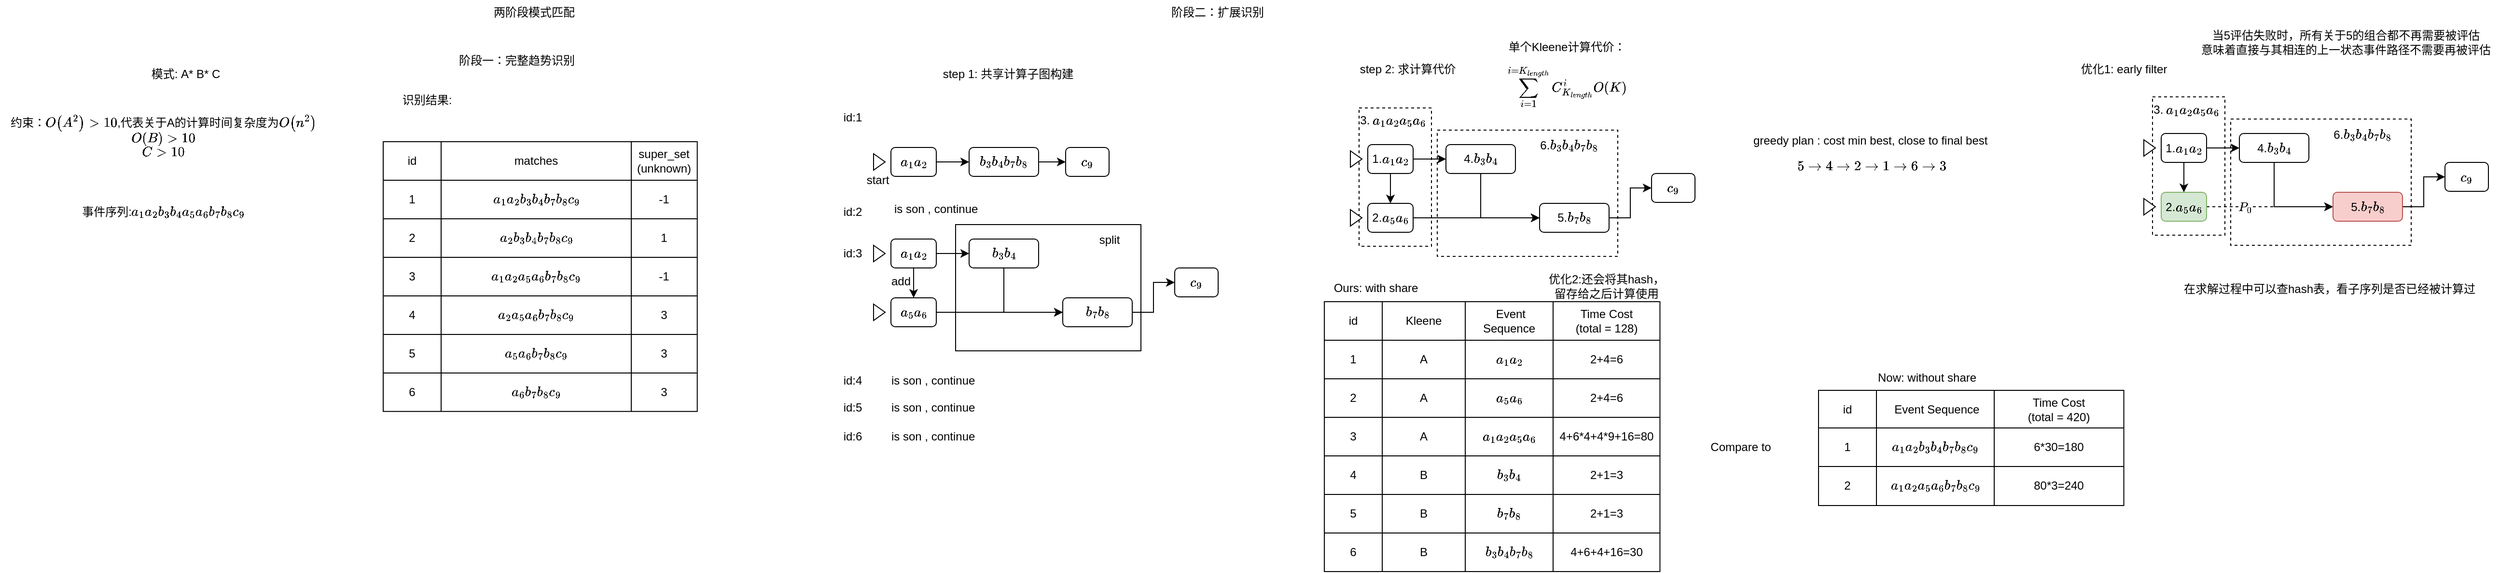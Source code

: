 <mxfile version="24.9.1">
  <diagram name="第 1 页" id="leZeg3MAa5XpbNi-wINt">
    <mxGraphModel dx="2138" dy="739" grid="0" gridSize="10" guides="1" tooltips="1" connect="1" arrows="1" fold="1" page="0" pageScale="1" pageWidth="1200" pageHeight="1920" math="1" shadow="0">
      <root>
        <mxCell id="0" />
        <mxCell id="1" parent="0" />
        <mxCell id="aG_MxBD_VVNhu0HVh_8Q-171" value="" style="rounded=0;whiteSpace=wrap;html=1;fillColor=none;dashed=1;" vertex="1" parent="1">
          <mxGeometry x="923" y="272" width="75" height="143.5" as="geometry" />
        </mxCell>
        <mxCell id="aG_MxBD_VVNhu0HVh_8Q-140" value="" style="rounded=0;whiteSpace=wrap;html=1;fillColor=none;" vertex="1" parent="1">
          <mxGeometry x="505" y="393" width="192" height="131" as="geometry" />
        </mxCell>
        <mxCell id="aG_MxBD_VVNhu0HVh_8Q-357" value="" style="rounded=0;whiteSpace=wrap;html=1;fillColor=none;dashed=1;" vertex="1" parent="1">
          <mxGeometry x="1745" y="260.5" width="75" height="143.5" as="geometry" />
        </mxCell>
        <mxCell id="aG_MxBD_VVNhu0HVh_8Q-165" value="" style="rounded=0;whiteSpace=wrap;html=1;fillColor=none;dashed=1;" vertex="1" parent="1">
          <mxGeometry x="1004" y="295" width="187" height="131" as="geometry" />
        </mxCell>
        <mxCell id="aG_MxBD_VVNhu0HVh_8Q-1" value="模式: A* B* C" style="text;html=1;align=center;verticalAlign=middle;resizable=0;points=[];autosize=1;strokeColor=none;fillColor=none;" vertex="1" parent="1">
          <mxGeometry x="-338" y="224" width="89" height="26" as="geometry" />
        </mxCell>
        <mxCell id="aG_MxBD_VVNhu0HVh_8Q-2" value="约束：`O(A^2) &amp;gt; 10`,代表关于A的计算时间复杂度为`O(n^2)`&lt;svg style=&quot;vertical-align: 0px;&quot; xmlns:xlink=&quot;http://www.w3.org/1999/xlink&quot; viewBox=&quot;0 0 12 12&quot; role=&quot;img&quot; height=&quot;0.027ex&quot; width=&quot;0.027ex&quot; xmlns=&quot;http://www.w3.org/2000/svg&quot;&gt;&lt;defs&gt;&lt;/defs&gt;&lt;g transform=&quot;scale(1,-1)&quot; stroke-width=&quot;0&quot; fill=&quot;currentColor&quot; stroke=&quot;currentColor&quot;&gt;&lt;g data-mml-node=&quot;math&quot;&gt;&lt;g data-mml-node=&quot;mstyle&quot;&gt;&lt;g data-mml-node=&quot;mo&quot;&gt;&lt;/g&gt;&lt;/g&gt;&lt;/g&gt;&lt;/g&gt;&lt;/svg&gt;&lt;div&gt;`O(B)&amp;gt;10`&lt;/div&gt;&lt;div&gt;`C&amp;gt;10`&lt;/div&gt;" style="text;html=1;align=center;verticalAlign=middle;resizable=0;points=[];autosize=1;strokeColor=none;fillColor=none;" vertex="1" parent="1">
          <mxGeometry x="-485" y="274" width="338" height="55" as="geometry" />
        </mxCell>
        <mxCell id="aG_MxBD_VVNhu0HVh_8Q-3" value="事件序列:`a_1a_2b_3b_4a_5a_6b_7b_8c_9`" style="text;html=1;align=center;verticalAlign=middle;resizable=0;points=[];autosize=1;strokeColor=none;fillColor=none;" vertex="1" parent="1">
          <mxGeometry x="-444.5" y="367" width="257" height="26" as="geometry" />
        </mxCell>
        <mxCell id="aG_MxBD_VVNhu0HVh_8Q-4" value="两阶段模式匹配" style="text;html=1;align=center;verticalAlign=middle;resizable=0;points=[];autosize=1;strokeColor=none;fillColor=none;" vertex="1" parent="1">
          <mxGeometry x="17" y="160" width="102" height="26" as="geometry" />
        </mxCell>
        <mxCell id="aG_MxBD_VVNhu0HVh_8Q-5" value="阶段一：完整趋势识别" style="text;html=1;align=center;verticalAlign=middle;resizable=0;points=[];autosize=1;strokeColor=none;fillColor=none;" vertex="1" parent="1">
          <mxGeometry x="-19" y="210" width="138" height="26" as="geometry" />
        </mxCell>
        <mxCell id="aG_MxBD_VVNhu0HVh_8Q-6" value="识别结果:&lt;div&gt;&lt;br&gt;&lt;/div&gt;" style="text;html=1;align=center;verticalAlign=middle;resizable=0;points=[];autosize=1;strokeColor=none;fillColor=none;" vertex="1" parent="1">
          <mxGeometry x="-78" y="250" width="69" height="41" as="geometry" />
        </mxCell>
        <mxCell id="aG_MxBD_VVNhu0HVh_8Q-7" value="" style="shape=table;startSize=0;container=1;collapsible=0;childLayout=tableLayout;" vertex="1" parent="1">
          <mxGeometry x="-88" y="307" width="325.349" height="279.884" as="geometry" />
        </mxCell>
        <mxCell id="aG_MxBD_VVNhu0HVh_8Q-8" value="" style="shape=tableRow;horizontal=0;startSize=0;swimlaneHead=0;swimlaneBody=0;strokeColor=inherit;top=0;left=0;bottom=0;right=0;collapsible=0;dropTarget=0;fillColor=none;points=[[0,0.5],[1,0.5]];portConstraint=eastwest;" vertex="1" parent="aG_MxBD_VVNhu0HVh_8Q-7">
          <mxGeometry width="325.349" height="40" as="geometry" />
        </mxCell>
        <mxCell id="aG_MxBD_VVNhu0HVh_8Q-9" value="id" style="shape=partialRectangle;html=1;whiteSpace=wrap;connectable=0;strokeColor=inherit;overflow=hidden;fillColor=none;top=0;left=0;bottom=0;right=0;pointerEvents=1;" vertex="1" parent="aG_MxBD_VVNhu0HVh_8Q-8">
          <mxGeometry width="60" height="40" as="geometry">
            <mxRectangle width="60" height="40" as="alternateBounds" />
          </mxGeometry>
        </mxCell>
        <mxCell id="aG_MxBD_VVNhu0HVh_8Q-10" value="matches" style="shape=partialRectangle;html=1;whiteSpace=wrap;connectable=0;strokeColor=inherit;overflow=hidden;fillColor=none;top=0;left=0;bottom=0;right=0;pointerEvents=1;" vertex="1" parent="aG_MxBD_VVNhu0HVh_8Q-8">
          <mxGeometry x="60" width="197" height="40" as="geometry">
            <mxRectangle width="197" height="40" as="alternateBounds" />
          </mxGeometry>
        </mxCell>
        <mxCell id="aG_MxBD_VVNhu0HVh_8Q-36" value="super_set&lt;div&gt;(unknown)&lt;/div&gt;" style="shape=partialRectangle;html=1;whiteSpace=wrap;connectable=0;strokeColor=inherit;overflow=hidden;fillColor=none;top=0;left=0;bottom=0;right=0;pointerEvents=1;" vertex="1" parent="aG_MxBD_VVNhu0HVh_8Q-8">
          <mxGeometry x="257" width="68" height="40" as="geometry">
            <mxRectangle width="68" height="40" as="alternateBounds" />
          </mxGeometry>
        </mxCell>
        <mxCell id="aG_MxBD_VVNhu0HVh_8Q-13" value="" style="shape=tableRow;horizontal=0;startSize=0;swimlaneHead=0;swimlaneBody=0;strokeColor=inherit;top=0;left=0;bottom=0;right=0;collapsible=0;dropTarget=0;fillColor=none;points=[[0,0.5],[1,0.5]];portConstraint=eastwest;" vertex="1" parent="aG_MxBD_VVNhu0HVh_8Q-7">
          <mxGeometry y="40" width="325.349" height="40" as="geometry" />
        </mxCell>
        <mxCell id="aG_MxBD_VVNhu0HVh_8Q-14" value="1" style="shape=partialRectangle;html=1;whiteSpace=wrap;connectable=0;strokeColor=inherit;overflow=hidden;fillColor=none;top=0;left=0;bottom=0;right=0;pointerEvents=1;" vertex="1" parent="aG_MxBD_VVNhu0HVh_8Q-13">
          <mxGeometry width="60" height="40" as="geometry">
            <mxRectangle width="60" height="40" as="alternateBounds" />
          </mxGeometry>
        </mxCell>
        <mxCell id="aG_MxBD_VVNhu0HVh_8Q-15" value="`a_1a_2b_3b_4b_7b_8c_9`" style="shape=partialRectangle;html=1;whiteSpace=wrap;connectable=0;strokeColor=inherit;overflow=hidden;fillColor=none;top=0;left=0;bottom=0;right=0;pointerEvents=1;" vertex="1" parent="aG_MxBD_VVNhu0HVh_8Q-13">
          <mxGeometry x="60" width="197" height="40" as="geometry">
            <mxRectangle width="197" height="40" as="alternateBounds" />
          </mxGeometry>
        </mxCell>
        <mxCell id="aG_MxBD_VVNhu0HVh_8Q-37" value="-1" style="shape=partialRectangle;html=1;whiteSpace=wrap;connectable=0;strokeColor=inherit;overflow=hidden;fillColor=none;top=0;left=0;bottom=0;right=0;pointerEvents=1;" vertex="1" parent="aG_MxBD_VVNhu0HVh_8Q-13">
          <mxGeometry x="257" width="68" height="40" as="geometry">
            <mxRectangle width="68" height="40" as="alternateBounds" />
          </mxGeometry>
        </mxCell>
        <mxCell id="aG_MxBD_VVNhu0HVh_8Q-18" value="" style="shape=tableRow;horizontal=0;startSize=0;swimlaneHead=0;swimlaneBody=0;strokeColor=inherit;top=0;left=0;bottom=0;right=0;collapsible=0;dropTarget=0;fillColor=none;points=[[0,0.5],[1,0.5]];portConstraint=eastwest;" vertex="1" parent="aG_MxBD_VVNhu0HVh_8Q-7">
          <mxGeometry y="80" width="325.349" height="40" as="geometry" />
        </mxCell>
        <mxCell id="aG_MxBD_VVNhu0HVh_8Q-19" value="2" style="shape=partialRectangle;html=1;whiteSpace=wrap;connectable=0;strokeColor=inherit;overflow=hidden;fillColor=none;top=0;left=0;bottom=0;right=0;pointerEvents=1;" vertex="1" parent="aG_MxBD_VVNhu0HVh_8Q-18">
          <mxGeometry width="60" height="40" as="geometry">
            <mxRectangle width="60" height="40" as="alternateBounds" />
          </mxGeometry>
        </mxCell>
        <mxCell id="aG_MxBD_VVNhu0HVh_8Q-20" value="`a_2b_3b_4b_7b_8c_9`" style="shape=partialRectangle;html=1;whiteSpace=wrap;connectable=0;strokeColor=inherit;overflow=hidden;fillColor=none;top=0;left=0;bottom=0;right=0;pointerEvents=1;" vertex="1" parent="aG_MxBD_VVNhu0HVh_8Q-18">
          <mxGeometry x="60" width="197" height="40" as="geometry">
            <mxRectangle width="197" height="40" as="alternateBounds" />
          </mxGeometry>
        </mxCell>
        <mxCell id="aG_MxBD_VVNhu0HVh_8Q-38" value="1" style="shape=partialRectangle;html=1;whiteSpace=wrap;connectable=0;strokeColor=inherit;overflow=hidden;fillColor=none;top=0;left=0;bottom=0;right=0;pointerEvents=1;" vertex="1" parent="aG_MxBD_VVNhu0HVh_8Q-18">
          <mxGeometry x="257" width="68" height="40" as="geometry">
            <mxRectangle width="68" height="40" as="alternateBounds" />
          </mxGeometry>
        </mxCell>
        <mxCell id="aG_MxBD_VVNhu0HVh_8Q-43" style="shape=tableRow;horizontal=0;startSize=0;swimlaneHead=0;swimlaneBody=0;strokeColor=inherit;top=0;left=0;bottom=0;right=0;collapsible=0;dropTarget=0;fillColor=none;points=[[0,0.5],[1,0.5]];portConstraint=eastwest;" vertex="1" parent="aG_MxBD_VVNhu0HVh_8Q-7">
          <mxGeometry y="120" width="325.349" height="40" as="geometry" />
        </mxCell>
        <mxCell id="aG_MxBD_VVNhu0HVh_8Q-44" value="3" style="shape=partialRectangle;html=1;whiteSpace=wrap;connectable=0;strokeColor=inherit;overflow=hidden;fillColor=none;top=0;left=0;bottom=0;right=0;pointerEvents=1;" vertex="1" parent="aG_MxBD_VVNhu0HVh_8Q-43">
          <mxGeometry width="60" height="40" as="geometry">
            <mxRectangle width="60" height="40" as="alternateBounds" />
          </mxGeometry>
        </mxCell>
        <mxCell id="aG_MxBD_VVNhu0HVh_8Q-45" value="`a_1a_2a_5a_6b_7b_8c_9`" style="shape=partialRectangle;html=1;whiteSpace=wrap;connectable=0;strokeColor=inherit;overflow=hidden;fillColor=none;top=0;left=0;bottom=0;right=0;pointerEvents=1;" vertex="1" parent="aG_MxBD_VVNhu0HVh_8Q-43">
          <mxGeometry x="60" width="197" height="40" as="geometry">
            <mxRectangle width="197" height="40" as="alternateBounds" />
          </mxGeometry>
        </mxCell>
        <mxCell id="aG_MxBD_VVNhu0HVh_8Q-46" value="-1" style="shape=partialRectangle;html=1;whiteSpace=wrap;connectable=0;strokeColor=inherit;overflow=hidden;fillColor=none;top=0;left=0;bottom=0;right=0;pointerEvents=1;" vertex="1" parent="aG_MxBD_VVNhu0HVh_8Q-43">
          <mxGeometry x="257" width="68" height="40" as="geometry">
            <mxRectangle width="68" height="40" as="alternateBounds" />
          </mxGeometry>
        </mxCell>
        <mxCell id="aG_MxBD_VVNhu0HVh_8Q-47" style="shape=tableRow;horizontal=0;startSize=0;swimlaneHead=0;swimlaneBody=0;strokeColor=inherit;top=0;left=0;bottom=0;right=0;collapsible=0;dropTarget=0;fillColor=none;points=[[0,0.5],[1,0.5]];portConstraint=eastwest;" vertex="1" parent="aG_MxBD_VVNhu0HVh_8Q-7">
          <mxGeometry y="160" width="325.349" height="40" as="geometry" />
        </mxCell>
        <mxCell id="aG_MxBD_VVNhu0HVh_8Q-48" value="4" style="shape=partialRectangle;html=1;whiteSpace=wrap;connectable=0;strokeColor=inherit;overflow=hidden;fillColor=none;top=0;left=0;bottom=0;right=0;pointerEvents=1;" vertex="1" parent="aG_MxBD_VVNhu0HVh_8Q-47">
          <mxGeometry width="60" height="40" as="geometry">
            <mxRectangle width="60" height="40" as="alternateBounds" />
          </mxGeometry>
        </mxCell>
        <mxCell id="aG_MxBD_VVNhu0HVh_8Q-49" value="`a_2a_5a_6b_7b_8c_9`" style="shape=partialRectangle;html=1;whiteSpace=wrap;connectable=0;strokeColor=inherit;overflow=hidden;fillColor=none;top=0;left=0;bottom=0;right=0;pointerEvents=1;" vertex="1" parent="aG_MxBD_VVNhu0HVh_8Q-47">
          <mxGeometry x="60" width="197" height="40" as="geometry">
            <mxRectangle width="197" height="40" as="alternateBounds" />
          </mxGeometry>
        </mxCell>
        <mxCell id="aG_MxBD_VVNhu0HVh_8Q-50" value="3" style="shape=partialRectangle;html=1;whiteSpace=wrap;connectable=0;strokeColor=inherit;overflow=hidden;fillColor=none;top=0;left=0;bottom=0;right=0;pointerEvents=1;" vertex="1" parent="aG_MxBD_VVNhu0HVh_8Q-47">
          <mxGeometry x="257" width="68" height="40" as="geometry">
            <mxRectangle width="68" height="40" as="alternateBounds" />
          </mxGeometry>
        </mxCell>
        <mxCell id="aG_MxBD_VVNhu0HVh_8Q-51" style="shape=tableRow;horizontal=0;startSize=0;swimlaneHead=0;swimlaneBody=0;strokeColor=inherit;top=0;left=0;bottom=0;right=0;collapsible=0;dropTarget=0;fillColor=none;points=[[0,0.5],[1,0.5]];portConstraint=eastwest;" vertex="1" parent="aG_MxBD_VVNhu0HVh_8Q-7">
          <mxGeometry y="200" width="325.349" height="40" as="geometry" />
        </mxCell>
        <mxCell id="aG_MxBD_VVNhu0HVh_8Q-52" value="5" style="shape=partialRectangle;html=1;whiteSpace=wrap;connectable=0;strokeColor=inherit;overflow=hidden;fillColor=none;top=0;left=0;bottom=0;right=0;pointerEvents=1;" vertex="1" parent="aG_MxBD_VVNhu0HVh_8Q-51">
          <mxGeometry width="60" height="40" as="geometry">
            <mxRectangle width="60" height="40" as="alternateBounds" />
          </mxGeometry>
        </mxCell>
        <mxCell id="aG_MxBD_VVNhu0HVh_8Q-53" value="`a_5a_6b_7b_8c_9`" style="shape=partialRectangle;html=1;whiteSpace=wrap;connectable=0;strokeColor=inherit;overflow=hidden;fillColor=none;top=0;left=0;bottom=0;right=0;pointerEvents=1;" vertex="1" parent="aG_MxBD_VVNhu0HVh_8Q-51">
          <mxGeometry x="60" width="197" height="40" as="geometry">
            <mxRectangle width="197" height="40" as="alternateBounds" />
          </mxGeometry>
        </mxCell>
        <mxCell id="aG_MxBD_VVNhu0HVh_8Q-54" value="3" style="shape=partialRectangle;html=1;whiteSpace=wrap;connectable=0;strokeColor=inherit;overflow=hidden;fillColor=none;top=0;left=0;bottom=0;right=0;pointerEvents=1;" vertex="1" parent="aG_MxBD_VVNhu0HVh_8Q-51">
          <mxGeometry x="257" width="68" height="40" as="geometry">
            <mxRectangle width="68" height="40" as="alternateBounds" />
          </mxGeometry>
        </mxCell>
        <mxCell id="aG_MxBD_VVNhu0HVh_8Q-65" style="shape=tableRow;horizontal=0;startSize=0;swimlaneHead=0;swimlaneBody=0;strokeColor=inherit;top=0;left=0;bottom=0;right=0;collapsible=0;dropTarget=0;fillColor=none;points=[[0,0.5],[1,0.5]];portConstraint=eastwest;" vertex="1" parent="aG_MxBD_VVNhu0HVh_8Q-7">
          <mxGeometry y="240" width="325.349" height="40" as="geometry" />
        </mxCell>
        <mxCell id="aG_MxBD_VVNhu0HVh_8Q-66" value="6" style="shape=partialRectangle;html=1;whiteSpace=wrap;connectable=0;strokeColor=inherit;overflow=hidden;fillColor=none;top=0;left=0;bottom=0;right=0;pointerEvents=1;" vertex="1" parent="aG_MxBD_VVNhu0HVh_8Q-65">
          <mxGeometry width="60" height="40" as="geometry">
            <mxRectangle width="60" height="40" as="alternateBounds" />
          </mxGeometry>
        </mxCell>
        <mxCell id="aG_MxBD_VVNhu0HVh_8Q-67" value="`a_6b_7b_8c_9`" style="shape=partialRectangle;html=1;whiteSpace=wrap;connectable=0;strokeColor=inherit;overflow=hidden;fillColor=none;top=0;left=0;bottom=0;right=0;pointerEvents=1;" vertex="1" parent="aG_MxBD_VVNhu0HVh_8Q-65">
          <mxGeometry x="60" width="197" height="40" as="geometry">
            <mxRectangle width="197" height="40" as="alternateBounds" />
          </mxGeometry>
        </mxCell>
        <mxCell id="aG_MxBD_VVNhu0HVh_8Q-68" value="3" style="shape=partialRectangle;html=1;whiteSpace=wrap;connectable=0;strokeColor=inherit;overflow=hidden;fillColor=none;top=0;left=0;bottom=0;right=0;pointerEvents=1;" vertex="1" parent="aG_MxBD_VVNhu0HVh_8Q-65">
          <mxGeometry x="257" width="68" height="40" as="geometry">
            <mxRectangle width="68" height="40" as="alternateBounds" />
          </mxGeometry>
        </mxCell>
        <mxCell id="aG_MxBD_VVNhu0HVh_8Q-115" value="阶段二：扩展识别" style="text;html=1;align=center;verticalAlign=middle;resizable=0;points=[];autosize=1;strokeColor=none;fillColor=none;" vertex="1" parent="1">
          <mxGeometry x="719" y="160" width="114" height="26" as="geometry" />
        </mxCell>
        <mxCell id="aG_MxBD_VVNhu0HVh_8Q-116" value="id:1" style="text;html=1;align=center;verticalAlign=middle;resizable=0;points=[];autosize=1;strokeColor=none;fillColor=none;" vertex="1" parent="1">
          <mxGeometry x="379" y="269" width="37" height="26" as="geometry" />
        </mxCell>
        <mxCell id="aG_MxBD_VVNhu0HVh_8Q-119" value="" style="edgeStyle=orthogonalEdgeStyle;rounded=0;orthogonalLoop=1;jettySize=auto;html=1;" edge="1" parent="1" source="aG_MxBD_VVNhu0HVh_8Q-117" target="aG_MxBD_VVNhu0HVh_8Q-118">
          <mxGeometry relative="1" as="geometry" />
        </mxCell>
        <mxCell id="aG_MxBD_VVNhu0HVh_8Q-117" value="`a_1a_2`" style="rounded=1;whiteSpace=wrap;html=1;" vertex="1" parent="1">
          <mxGeometry x="438" y="313" width="47" height="30" as="geometry" />
        </mxCell>
        <mxCell id="aG_MxBD_VVNhu0HVh_8Q-121" value="" style="edgeStyle=orthogonalEdgeStyle;rounded=0;orthogonalLoop=1;jettySize=auto;html=1;" edge="1" parent="1" source="aG_MxBD_VVNhu0HVh_8Q-118" target="aG_MxBD_VVNhu0HVh_8Q-120">
          <mxGeometry relative="1" as="geometry" />
        </mxCell>
        <mxCell id="aG_MxBD_VVNhu0HVh_8Q-118" value="`b_3b_4b_7b_8`" style="rounded=1;whiteSpace=wrap;html=1;" vertex="1" parent="1">
          <mxGeometry x="519" y="313" width="72" height="30" as="geometry" />
        </mxCell>
        <mxCell id="aG_MxBD_VVNhu0HVh_8Q-120" value="`c_9`" style="rounded=1;whiteSpace=wrap;html=1;" vertex="1" parent="1">
          <mxGeometry x="619" y="313" width="45" height="30" as="geometry" />
        </mxCell>
        <mxCell id="aG_MxBD_VVNhu0HVh_8Q-122" value="id:2" style="text;html=1;align=center;verticalAlign=middle;resizable=0;points=[];autosize=1;strokeColor=none;fillColor=none;" vertex="1" parent="1">
          <mxGeometry x="379" y="367" width="37" height="26" as="geometry" />
        </mxCell>
        <mxCell id="aG_MxBD_VVNhu0HVh_8Q-124" value="is son , continue&amp;nbsp;" style="text;html=1;align=center;verticalAlign=middle;resizable=0;points=[];autosize=1;strokeColor=none;fillColor=none;" vertex="1" parent="1">
          <mxGeometry x="432" y="364" width="108" height="26" as="geometry" />
        </mxCell>
        <mxCell id="aG_MxBD_VVNhu0HVh_8Q-125" value="id:3" style="text;html=1;align=center;verticalAlign=middle;resizable=0;points=[];autosize=1;strokeColor=none;fillColor=none;" vertex="1" parent="1">
          <mxGeometry x="379" y="410" width="37" height="26" as="geometry" />
        </mxCell>
        <mxCell id="aG_MxBD_VVNhu0HVh_8Q-127" value="" style="edgeStyle=orthogonalEdgeStyle;rounded=0;orthogonalLoop=1;jettySize=auto;html=1;" edge="1" parent="1" source="aG_MxBD_VVNhu0HVh_8Q-128" target="aG_MxBD_VVNhu0HVh_8Q-130">
          <mxGeometry relative="1" as="geometry" />
        </mxCell>
        <mxCell id="aG_MxBD_VVNhu0HVh_8Q-133" style="edgeStyle=orthogonalEdgeStyle;rounded=0;orthogonalLoop=1;jettySize=auto;html=1;" edge="1" parent="1" source="aG_MxBD_VVNhu0HVh_8Q-128" target="aG_MxBD_VVNhu0HVh_8Q-132">
          <mxGeometry relative="1" as="geometry" />
        </mxCell>
        <mxCell id="aG_MxBD_VVNhu0HVh_8Q-128" value="`a_1a_2`" style="rounded=1;whiteSpace=wrap;html=1;" vertex="1" parent="1">
          <mxGeometry x="438" y="408" width="47" height="30" as="geometry" />
        </mxCell>
        <mxCell id="aG_MxBD_VVNhu0HVh_8Q-129" value="" style="edgeStyle=orthogonalEdgeStyle;rounded=0;orthogonalLoop=1;jettySize=auto;html=1;entryX=0;entryY=0.5;entryDx=0;entryDy=0;exitX=0.5;exitY=1;exitDx=0;exitDy=0;" edge="1" parent="1" source="aG_MxBD_VVNhu0HVh_8Q-130" target="aG_MxBD_VVNhu0HVh_8Q-136">
          <mxGeometry relative="1" as="geometry" />
        </mxCell>
        <mxCell id="aG_MxBD_VVNhu0HVh_8Q-130" value="`b_3b_4`" style="rounded=1;whiteSpace=wrap;html=1;" vertex="1" parent="1">
          <mxGeometry x="519" y="408" width="72" height="30" as="geometry" />
        </mxCell>
        <mxCell id="aG_MxBD_VVNhu0HVh_8Q-131" value="`c_9`" style="rounded=1;whiteSpace=wrap;html=1;" vertex="1" parent="1">
          <mxGeometry x="732" y="438" width="45" height="30" as="geometry" />
        </mxCell>
        <mxCell id="aG_MxBD_VVNhu0HVh_8Q-137" style="edgeStyle=orthogonalEdgeStyle;rounded=0;orthogonalLoop=1;jettySize=auto;html=1;entryX=0;entryY=0.5;entryDx=0;entryDy=0;" edge="1" parent="1" source="aG_MxBD_VVNhu0HVh_8Q-132" target="aG_MxBD_VVNhu0HVh_8Q-136">
          <mxGeometry relative="1" as="geometry" />
        </mxCell>
        <mxCell id="aG_MxBD_VVNhu0HVh_8Q-132" value="`a_5a_6`" style="rounded=1;whiteSpace=wrap;html=1;" vertex="1" parent="1">
          <mxGeometry x="438" y="469" width="47" height="30" as="geometry" />
        </mxCell>
        <mxCell id="aG_MxBD_VVNhu0HVh_8Q-134" value="add" style="text;html=1;align=center;verticalAlign=middle;resizable=0;points=[];autosize=1;strokeColor=none;fillColor=none;" vertex="1" parent="1">
          <mxGeometry x="429" y="439" width="38" height="26" as="geometry" />
        </mxCell>
        <mxCell id="aG_MxBD_VVNhu0HVh_8Q-138" style="edgeStyle=orthogonalEdgeStyle;rounded=0;orthogonalLoop=1;jettySize=auto;html=1;entryX=0;entryY=0.5;entryDx=0;entryDy=0;" edge="1" parent="1" source="aG_MxBD_VVNhu0HVh_8Q-136" target="aG_MxBD_VVNhu0HVh_8Q-131">
          <mxGeometry relative="1" as="geometry" />
        </mxCell>
        <mxCell id="aG_MxBD_VVNhu0HVh_8Q-136" value="`b_7b_8`" style="rounded=1;whiteSpace=wrap;html=1;" vertex="1" parent="1">
          <mxGeometry x="616" y="469" width="72" height="30" as="geometry" />
        </mxCell>
        <mxCell id="aG_MxBD_VVNhu0HVh_8Q-141" value="split" style="text;html=1;align=center;verticalAlign=middle;resizable=0;points=[];autosize=1;strokeColor=none;fillColor=none;" vertex="1" parent="1">
          <mxGeometry x="644" y="396" width="39" height="26" as="geometry" />
        </mxCell>
        <mxCell id="aG_MxBD_VVNhu0HVh_8Q-142" value="id:4" style="text;html=1;align=center;verticalAlign=middle;resizable=0;points=[];autosize=1;strokeColor=none;fillColor=none;" vertex="1" parent="1">
          <mxGeometry x="379" y="542" width="37" height="26" as="geometry" />
        </mxCell>
        <mxCell id="aG_MxBD_VVNhu0HVh_8Q-143" value="is son , continue&amp;nbsp;" style="text;html=1;align=center;verticalAlign=middle;resizable=0;points=[];autosize=1;strokeColor=none;fillColor=none;" vertex="1" parent="1">
          <mxGeometry x="429" y="542" width="108" height="26" as="geometry" />
        </mxCell>
        <mxCell id="aG_MxBD_VVNhu0HVh_8Q-144" value="id:5" style="text;html=1;align=center;verticalAlign=middle;resizable=0;points=[];autosize=1;strokeColor=none;fillColor=none;" vertex="1" parent="1">
          <mxGeometry x="379" y="570" width="37" height="26" as="geometry" />
        </mxCell>
        <mxCell id="aG_MxBD_VVNhu0HVh_8Q-145" value="is son , continue&amp;nbsp;" style="text;html=1;align=center;verticalAlign=middle;resizable=0;points=[];autosize=1;strokeColor=none;fillColor=none;" vertex="1" parent="1">
          <mxGeometry x="429" y="570" width="108" height="26" as="geometry" />
        </mxCell>
        <mxCell id="aG_MxBD_VVNhu0HVh_8Q-146" value="id:6" style="text;html=1;align=center;verticalAlign=middle;resizable=0;points=[];autosize=1;strokeColor=none;fillColor=none;" vertex="1" parent="1">
          <mxGeometry x="379" y="600" width="37" height="26" as="geometry" />
        </mxCell>
        <mxCell id="aG_MxBD_VVNhu0HVh_8Q-147" value="is son , continue&amp;nbsp;" style="text;html=1;align=center;verticalAlign=middle;resizable=0;points=[];autosize=1;strokeColor=none;fillColor=none;" vertex="1" parent="1">
          <mxGeometry x="429" y="600" width="108" height="26" as="geometry" />
        </mxCell>
        <mxCell id="aG_MxBD_VVNhu0HVh_8Q-148" value="" style="triangle;whiteSpace=wrap;html=1;" vertex="1" parent="1">
          <mxGeometry x="420" y="414.5" width="12" height="17" as="geometry" />
        </mxCell>
        <mxCell id="aG_MxBD_VVNhu0HVh_8Q-149" value="" style="triangle;whiteSpace=wrap;html=1;" vertex="1" parent="1">
          <mxGeometry x="420" y="475.5" width="12" height="17" as="geometry" />
        </mxCell>
        <mxCell id="aG_MxBD_VVNhu0HVh_8Q-150" value="" style="triangle;whiteSpace=wrap;html=1;" vertex="1" parent="1">
          <mxGeometry x="420" y="319.5" width="12" height="17" as="geometry" />
        </mxCell>
        <mxCell id="aG_MxBD_VVNhu0HVh_8Q-151" value="start" style="text;html=1;align=center;verticalAlign=middle;resizable=0;points=[];autosize=1;strokeColor=none;fillColor=none;" vertex="1" parent="1">
          <mxGeometry x="403" y="334" width="41" height="26" as="geometry" />
        </mxCell>
        <mxCell id="aG_MxBD_VVNhu0HVh_8Q-152" value="step 1: 共享计算子图构建" style="text;html=1;align=center;verticalAlign=middle;resizable=0;points=[];autosize=1;strokeColor=none;fillColor=none;" vertex="1" parent="1">
          <mxGeometry x="482" y="224" width="153" height="26" as="geometry" />
        </mxCell>
        <mxCell id="aG_MxBD_VVNhu0HVh_8Q-153" value="step 2: 求计算代价" style="text;html=1;align=center;verticalAlign=middle;resizable=0;points=[];autosize=1;strokeColor=none;fillColor=none;" vertex="1" parent="1">
          <mxGeometry x="914" y="219" width="117" height="26" as="geometry" />
        </mxCell>
        <mxCell id="aG_MxBD_VVNhu0HVh_8Q-154" value="" style="edgeStyle=orthogonalEdgeStyle;rounded=0;orthogonalLoop=1;jettySize=auto;html=1;" edge="1" parent="1" source="aG_MxBD_VVNhu0HVh_8Q-156" target="aG_MxBD_VVNhu0HVh_8Q-158">
          <mxGeometry relative="1" as="geometry" />
        </mxCell>
        <mxCell id="aG_MxBD_VVNhu0HVh_8Q-155" style="edgeStyle=orthogonalEdgeStyle;rounded=0;orthogonalLoop=1;jettySize=auto;html=1;" edge="1" parent="1" source="aG_MxBD_VVNhu0HVh_8Q-156" target="aG_MxBD_VVNhu0HVh_8Q-161">
          <mxGeometry relative="1" as="geometry" />
        </mxCell>
        <mxCell id="aG_MxBD_VVNhu0HVh_8Q-156" value="1.`a_1a_2`" style="rounded=1;whiteSpace=wrap;html=1;" vertex="1" parent="1">
          <mxGeometry x="932" y="310" width="47" height="30" as="geometry" />
        </mxCell>
        <mxCell id="aG_MxBD_VVNhu0HVh_8Q-157" value="" style="edgeStyle=orthogonalEdgeStyle;rounded=0;orthogonalLoop=1;jettySize=auto;html=1;entryX=0;entryY=0.5;entryDx=0;entryDy=0;exitX=0.5;exitY=1;exitDx=0;exitDy=0;" edge="1" parent="1" source="aG_MxBD_VVNhu0HVh_8Q-158" target="aG_MxBD_VVNhu0HVh_8Q-164">
          <mxGeometry relative="1" as="geometry" />
        </mxCell>
        <mxCell id="aG_MxBD_VVNhu0HVh_8Q-158" value="4.`b_3b_4`" style="rounded=1;whiteSpace=wrap;html=1;" vertex="1" parent="1">
          <mxGeometry x="1013" y="310" width="72" height="30" as="geometry" />
        </mxCell>
        <mxCell id="aG_MxBD_VVNhu0HVh_8Q-159" value="`c_9`" style="rounded=1;whiteSpace=wrap;html=1;" vertex="1" parent="1">
          <mxGeometry x="1226" y="340" width="45" height="30" as="geometry" />
        </mxCell>
        <mxCell id="aG_MxBD_VVNhu0HVh_8Q-160" style="edgeStyle=orthogonalEdgeStyle;rounded=0;orthogonalLoop=1;jettySize=auto;html=1;entryX=0;entryY=0.5;entryDx=0;entryDy=0;" edge="1" parent="1" source="aG_MxBD_VVNhu0HVh_8Q-161" target="aG_MxBD_VVNhu0HVh_8Q-164">
          <mxGeometry relative="1" as="geometry" />
        </mxCell>
        <mxCell id="aG_MxBD_VVNhu0HVh_8Q-161" value="2.`a_5a_6`" style="rounded=1;whiteSpace=wrap;html=1;" vertex="1" parent="1">
          <mxGeometry x="932" y="371" width="47" height="30" as="geometry" />
        </mxCell>
        <mxCell id="aG_MxBD_VVNhu0HVh_8Q-163" style="edgeStyle=orthogonalEdgeStyle;rounded=0;orthogonalLoop=1;jettySize=auto;html=1;entryX=0;entryY=0.5;entryDx=0;entryDy=0;" edge="1" parent="1" source="aG_MxBD_VVNhu0HVh_8Q-164" target="aG_MxBD_VVNhu0HVh_8Q-159">
          <mxGeometry relative="1" as="geometry" />
        </mxCell>
        <mxCell id="aG_MxBD_VVNhu0HVh_8Q-164" value="5.`b_7b_8`" style="rounded=1;whiteSpace=wrap;html=1;" vertex="1" parent="1">
          <mxGeometry x="1110" y="371" width="72" height="30" as="geometry" />
        </mxCell>
        <mxCell id="aG_MxBD_VVNhu0HVh_8Q-166" value="6.`b_3b_4b_7b_8`" style="text;html=1;align=center;verticalAlign=middle;resizable=0;points=[];autosize=1;strokeColor=none;fillColor=none;" vertex="1" parent="1">
          <mxGeometry x="1082" y="298" width="116" height="26" as="geometry" />
        </mxCell>
        <mxCell id="aG_MxBD_VVNhu0HVh_8Q-167" value="" style="triangle;whiteSpace=wrap;html=1;" vertex="1" parent="1">
          <mxGeometry x="914" y="316.5" width="12" height="17" as="geometry" />
        </mxCell>
        <mxCell id="aG_MxBD_VVNhu0HVh_8Q-168" value="" style="triangle;whiteSpace=wrap;html=1;" vertex="1" parent="1">
          <mxGeometry x="914" y="377.5" width="12" height="17" as="geometry" />
        </mxCell>
        <mxCell id="aG_MxBD_VVNhu0HVh_8Q-169" value="单个Kleene计算代价：$$\sum_{i=1}^{i=K_{length}} C_{K_{length}}^{i} O(K)$$" style="text;html=1;align=center;verticalAlign=middle;resizable=0;points=[];autosize=1;strokeColor=none;fillColor=none;" vertex="1" parent="1">
          <mxGeometry x="923" y="230" width="429" height="26" as="geometry" />
        </mxCell>
        <mxCell id="aG_MxBD_VVNhu0HVh_8Q-172" value="3. `a_1a_2a_5a_6`" style="text;html=1;align=center;verticalAlign=middle;resizable=0;points=[];autosize=1;strokeColor=none;fillColor=none;" vertex="1" parent="1">
          <mxGeometry x="898" y="272" width="119" height="26" as="geometry" />
        </mxCell>
        <mxCell id="aG_MxBD_VVNhu0HVh_8Q-173" value="" style="shape=table;startSize=0;container=1;collapsible=0;childLayout=tableLayout;" vertex="1" parent="1">
          <mxGeometry x="887" y="473" width="347.714" height="280" as="geometry" />
        </mxCell>
        <mxCell id="aG_MxBD_VVNhu0HVh_8Q-174" value="" style="shape=tableRow;horizontal=0;startSize=0;swimlaneHead=0;swimlaneBody=0;strokeColor=inherit;top=0;left=0;bottom=0;right=0;collapsible=0;dropTarget=0;fillColor=none;points=[[0,0.5],[1,0.5]];portConstraint=eastwest;" vertex="1" parent="aG_MxBD_VVNhu0HVh_8Q-173">
          <mxGeometry width="347.714" height="40" as="geometry" />
        </mxCell>
        <mxCell id="aG_MxBD_VVNhu0HVh_8Q-175" value="id" style="shape=partialRectangle;html=1;whiteSpace=wrap;connectable=0;strokeColor=inherit;overflow=hidden;fillColor=none;top=0;left=0;bottom=0;right=0;pointerEvents=1;" vertex="1" parent="aG_MxBD_VVNhu0HVh_8Q-174">
          <mxGeometry width="60" height="40" as="geometry">
            <mxRectangle width="60" height="40" as="alternateBounds" />
          </mxGeometry>
        </mxCell>
        <mxCell id="aG_MxBD_VVNhu0HVh_8Q-176" value="Kleene" style="shape=partialRectangle;html=1;whiteSpace=wrap;connectable=0;strokeColor=inherit;overflow=hidden;fillColor=none;top=0;left=0;bottom=0;right=0;pointerEvents=1;" vertex="1" parent="aG_MxBD_VVNhu0HVh_8Q-174">
          <mxGeometry x="60" width="86" height="40" as="geometry">
            <mxRectangle width="86" height="40" as="alternateBounds" />
          </mxGeometry>
        </mxCell>
        <mxCell id="aG_MxBD_VVNhu0HVh_8Q-177" value="&amp;nbsp;Event Sequence" style="shape=partialRectangle;html=1;whiteSpace=wrap;connectable=0;strokeColor=inherit;overflow=hidden;fillColor=none;top=0;left=0;bottom=0;right=0;pointerEvents=1;" vertex="1" parent="aG_MxBD_VVNhu0HVh_8Q-174">
          <mxGeometry x="146" width="91" height="40" as="geometry">
            <mxRectangle width="91" height="40" as="alternateBounds" />
          </mxGeometry>
        </mxCell>
        <mxCell id="aG_MxBD_VVNhu0HVh_8Q-202" value="Time Cost&lt;div&gt;(total = 128)&lt;/div&gt;" style="shape=partialRectangle;html=1;whiteSpace=wrap;connectable=0;strokeColor=inherit;overflow=hidden;fillColor=none;top=0;left=0;bottom=0;right=0;pointerEvents=1;" vertex="1" parent="aG_MxBD_VVNhu0HVh_8Q-174">
          <mxGeometry x="237" width="111" height="40" as="geometry">
            <mxRectangle width="111" height="40" as="alternateBounds" />
          </mxGeometry>
        </mxCell>
        <mxCell id="aG_MxBD_VVNhu0HVh_8Q-178" value="" style="shape=tableRow;horizontal=0;startSize=0;swimlaneHead=0;swimlaneBody=0;strokeColor=inherit;top=0;left=0;bottom=0;right=0;collapsible=0;dropTarget=0;fillColor=none;points=[[0,0.5],[1,0.5]];portConstraint=eastwest;" vertex="1" parent="aG_MxBD_VVNhu0HVh_8Q-173">
          <mxGeometry y="40" width="347.714" height="40" as="geometry" />
        </mxCell>
        <mxCell id="aG_MxBD_VVNhu0HVh_8Q-179" value="1" style="shape=partialRectangle;html=1;whiteSpace=wrap;connectable=0;strokeColor=inherit;overflow=hidden;fillColor=none;top=0;left=0;bottom=0;right=0;pointerEvents=1;" vertex="1" parent="aG_MxBD_VVNhu0HVh_8Q-178">
          <mxGeometry width="60" height="40" as="geometry">
            <mxRectangle width="60" height="40" as="alternateBounds" />
          </mxGeometry>
        </mxCell>
        <mxCell id="aG_MxBD_VVNhu0HVh_8Q-180" value="A" style="shape=partialRectangle;html=1;whiteSpace=wrap;connectable=0;strokeColor=inherit;overflow=hidden;fillColor=none;top=0;left=0;bottom=0;right=0;pointerEvents=1;" vertex="1" parent="aG_MxBD_VVNhu0HVh_8Q-178">
          <mxGeometry x="60" width="86" height="40" as="geometry">
            <mxRectangle width="86" height="40" as="alternateBounds" />
          </mxGeometry>
        </mxCell>
        <mxCell id="aG_MxBD_VVNhu0HVh_8Q-181" value="`a_1a_2`" style="shape=partialRectangle;html=1;whiteSpace=wrap;connectable=0;strokeColor=inherit;overflow=hidden;fillColor=none;top=0;left=0;bottom=0;right=0;pointerEvents=1;" vertex="1" parent="aG_MxBD_VVNhu0HVh_8Q-178">
          <mxGeometry x="146" width="91" height="40" as="geometry">
            <mxRectangle width="91" height="40" as="alternateBounds" />
          </mxGeometry>
        </mxCell>
        <mxCell id="aG_MxBD_VVNhu0HVh_8Q-203" value="2+4=6" style="shape=partialRectangle;html=1;whiteSpace=wrap;connectable=0;strokeColor=inherit;overflow=hidden;fillColor=none;top=0;left=0;bottom=0;right=0;pointerEvents=1;" vertex="1" parent="aG_MxBD_VVNhu0HVh_8Q-178">
          <mxGeometry x="237" width="111" height="40" as="geometry">
            <mxRectangle width="111" height="40" as="alternateBounds" />
          </mxGeometry>
        </mxCell>
        <mxCell id="aG_MxBD_VVNhu0HVh_8Q-182" value="" style="shape=tableRow;horizontal=0;startSize=0;swimlaneHead=0;swimlaneBody=0;strokeColor=inherit;top=0;left=0;bottom=0;right=0;collapsible=0;dropTarget=0;fillColor=none;points=[[0,0.5],[1,0.5]];portConstraint=eastwest;" vertex="1" parent="aG_MxBD_VVNhu0HVh_8Q-173">
          <mxGeometry y="80" width="347.714" height="40" as="geometry" />
        </mxCell>
        <mxCell id="aG_MxBD_VVNhu0HVh_8Q-183" value="2" style="shape=partialRectangle;html=1;whiteSpace=wrap;connectable=0;strokeColor=inherit;overflow=hidden;fillColor=none;top=0;left=0;bottom=0;right=0;pointerEvents=1;" vertex="1" parent="aG_MxBD_VVNhu0HVh_8Q-182">
          <mxGeometry width="60" height="40" as="geometry">
            <mxRectangle width="60" height="40" as="alternateBounds" />
          </mxGeometry>
        </mxCell>
        <mxCell id="aG_MxBD_VVNhu0HVh_8Q-184" value="A" style="shape=partialRectangle;html=1;whiteSpace=wrap;connectable=0;strokeColor=inherit;overflow=hidden;fillColor=none;top=0;left=0;bottom=0;right=0;pointerEvents=1;" vertex="1" parent="aG_MxBD_VVNhu0HVh_8Q-182">
          <mxGeometry x="60" width="86" height="40" as="geometry">
            <mxRectangle width="86" height="40" as="alternateBounds" />
          </mxGeometry>
        </mxCell>
        <mxCell id="aG_MxBD_VVNhu0HVh_8Q-185" value="`a_5a_6`" style="shape=partialRectangle;html=1;whiteSpace=wrap;connectable=0;strokeColor=inherit;overflow=hidden;fillColor=none;top=0;left=0;bottom=0;right=0;pointerEvents=1;" vertex="1" parent="aG_MxBD_VVNhu0HVh_8Q-182">
          <mxGeometry x="146" width="91" height="40" as="geometry">
            <mxRectangle width="91" height="40" as="alternateBounds" />
          </mxGeometry>
        </mxCell>
        <mxCell id="aG_MxBD_VVNhu0HVh_8Q-204" value="2+4=6" style="shape=partialRectangle;html=1;whiteSpace=wrap;connectable=0;strokeColor=inherit;overflow=hidden;fillColor=none;top=0;left=0;bottom=0;right=0;pointerEvents=1;" vertex="1" parent="aG_MxBD_VVNhu0HVh_8Q-182">
          <mxGeometry x="237" width="111" height="40" as="geometry">
            <mxRectangle width="111" height="40" as="alternateBounds" />
          </mxGeometry>
        </mxCell>
        <mxCell id="aG_MxBD_VVNhu0HVh_8Q-216" style="shape=tableRow;horizontal=0;startSize=0;swimlaneHead=0;swimlaneBody=0;strokeColor=inherit;top=0;left=0;bottom=0;right=0;collapsible=0;dropTarget=0;fillColor=none;points=[[0,0.5],[1,0.5]];portConstraint=eastwest;" vertex="1" parent="aG_MxBD_VVNhu0HVh_8Q-173">
          <mxGeometry y="120" width="347.714" height="40" as="geometry" />
        </mxCell>
        <mxCell id="aG_MxBD_VVNhu0HVh_8Q-217" value="3" style="shape=partialRectangle;html=1;whiteSpace=wrap;connectable=0;strokeColor=inherit;overflow=hidden;fillColor=none;top=0;left=0;bottom=0;right=0;pointerEvents=1;" vertex="1" parent="aG_MxBD_VVNhu0HVh_8Q-216">
          <mxGeometry width="60" height="40" as="geometry">
            <mxRectangle width="60" height="40" as="alternateBounds" />
          </mxGeometry>
        </mxCell>
        <mxCell id="aG_MxBD_VVNhu0HVh_8Q-218" value="A" style="shape=partialRectangle;html=1;whiteSpace=wrap;connectable=0;strokeColor=inherit;overflow=hidden;fillColor=none;top=0;left=0;bottom=0;right=0;pointerEvents=1;" vertex="1" parent="aG_MxBD_VVNhu0HVh_8Q-216">
          <mxGeometry x="60" width="86" height="40" as="geometry">
            <mxRectangle width="86" height="40" as="alternateBounds" />
          </mxGeometry>
        </mxCell>
        <mxCell id="aG_MxBD_VVNhu0HVh_8Q-219" value="`a_1a_2a_5a_6`" style="shape=partialRectangle;html=1;whiteSpace=wrap;connectable=0;strokeColor=inherit;overflow=hidden;fillColor=none;top=0;left=0;bottom=0;right=0;pointerEvents=1;" vertex="1" parent="aG_MxBD_VVNhu0HVh_8Q-216">
          <mxGeometry x="146" width="91" height="40" as="geometry">
            <mxRectangle width="91" height="40" as="alternateBounds" />
          </mxGeometry>
        </mxCell>
        <mxCell id="aG_MxBD_VVNhu0HVh_8Q-220" value="4+6*4+4*9+16=80" style="shape=partialRectangle;html=1;whiteSpace=wrap;connectable=0;strokeColor=inherit;overflow=hidden;fillColor=none;top=0;left=0;bottom=0;right=0;pointerEvents=1;" vertex="1" parent="aG_MxBD_VVNhu0HVh_8Q-216">
          <mxGeometry x="237" width="111" height="40" as="geometry">
            <mxRectangle width="111" height="40" as="alternateBounds" />
          </mxGeometry>
        </mxCell>
        <mxCell id="aG_MxBD_VVNhu0HVh_8Q-211" style="shape=tableRow;horizontal=0;startSize=0;swimlaneHead=0;swimlaneBody=0;strokeColor=inherit;top=0;left=0;bottom=0;right=0;collapsible=0;dropTarget=0;fillColor=none;points=[[0,0.5],[1,0.5]];portConstraint=eastwest;" vertex="1" parent="aG_MxBD_VVNhu0HVh_8Q-173">
          <mxGeometry y="160" width="347.714" height="40" as="geometry" />
        </mxCell>
        <mxCell id="aG_MxBD_VVNhu0HVh_8Q-212" value="4" style="shape=partialRectangle;html=1;whiteSpace=wrap;connectable=0;strokeColor=inherit;overflow=hidden;fillColor=none;top=0;left=0;bottom=0;right=0;pointerEvents=1;" vertex="1" parent="aG_MxBD_VVNhu0HVh_8Q-211">
          <mxGeometry width="60" height="40" as="geometry">
            <mxRectangle width="60" height="40" as="alternateBounds" />
          </mxGeometry>
        </mxCell>
        <mxCell id="aG_MxBD_VVNhu0HVh_8Q-213" value="B" style="shape=partialRectangle;html=1;whiteSpace=wrap;connectable=0;strokeColor=inherit;overflow=hidden;fillColor=none;top=0;left=0;bottom=0;right=0;pointerEvents=1;" vertex="1" parent="aG_MxBD_VVNhu0HVh_8Q-211">
          <mxGeometry x="60" width="86" height="40" as="geometry">
            <mxRectangle width="86" height="40" as="alternateBounds" />
          </mxGeometry>
        </mxCell>
        <mxCell id="aG_MxBD_VVNhu0HVh_8Q-214" value="`b_3b_4`" style="shape=partialRectangle;html=1;whiteSpace=wrap;connectable=0;strokeColor=inherit;overflow=hidden;fillColor=none;top=0;left=0;bottom=0;right=0;pointerEvents=1;" vertex="1" parent="aG_MxBD_VVNhu0HVh_8Q-211">
          <mxGeometry x="146" width="91" height="40" as="geometry">
            <mxRectangle width="91" height="40" as="alternateBounds" />
          </mxGeometry>
        </mxCell>
        <mxCell id="aG_MxBD_VVNhu0HVh_8Q-215" value="2+1=3" style="shape=partialRectangle;html=1;whiteSpace=wrap;connectable=0;strokeColor=inherit;overflow=hidden;fillColor=none;top=0;left=0;bottom=0;right=0;pointerEvents=1;" vertex="1" parent="aG_MxBD_VVNhu0HVh_8Q-211">
          <mxGeometry x="237" width="111" height="40" as="geometry">
            <mxRectangle width="111" height="40" as="alternateBounds" />
          </mxGeometry>
        </mxCell>
        <mxCell id="aG_MxBD_VVNhu0HVh_8Q-206" style="shape=tableRow;horizontal=0;startSize=0;swimlaneHead=0;swimlaneBody=0;strokeColor=inherit;top=0;left=0;bottom=0;right=0;collapsible=0;dropTarget=0;fillColor=none;points=[[0,0.5],[1,0.5]];portConstraint=eastwest;" vertex="1" parent="aG_MxBD_VVNhu0HVh_8Q-173">
          <mxGeometry y="200" width="347.714" height="40" as="geometry" />
        </mxCell>
        <mxCell id="aG_MxBD_VVNhu0HVh_8Q-207" value="5" style="shape=partialRectangle;html=1;whiteSpace=wrap;connectable=0;strokeColor=inherit;overflow=hidden;fillColor=none;top=0;left=0;bottom=0;right=0;pointerEvents=1;" vertex="1" parent="aG_MxBD_VVNhu0HVh_8Q-206">
          <mxGeometry width="60" height="40" as="geometry">
            <mxRectangle width="60" height="40" as="alternateBounds" />
          </mxGeometry>
        </mxCell>
        <mxCell id="aG_MxBD_VVNhu0HVh_8Q-208" value="B" style="shape=partialRectangle;html=1;whiteSpace=wrap;connectable=0;strokeColor=inherit;overflow=hidden;fillColor=none;top=0;left=0;bottom=0;right=0;pointerEvents=1;" vertex="1" parent="aG_MxBD_VVNhu0HVh_8Q-206">
          <mxGeometry x="60" width="86" height="40" as="geometry">
            <mxRectangle width="86" height="40" as="alternateBounds" />
          </mxGeometry>
        </mxCell>
        <mxCell id="aG_MxBD_VVNhu0HVh_8Q-209" value="`b_7b_8`" style="shape=partialRectangle;html=1;whiteSpace=wrap;connectable=0;strokeColor=inherit;overflow=hidden;fillColor=none;top=0;left=0;bottom=0;right=0;pointerEvents=1;" vertex="1" parent="aG_MxBD_VVNhu0HVh_8Q-206">
          <mxGeometry x="146" width="91" height="40" as="geometry">
            <mxRectangle width="91" height="40" as="alternateBounds" />
          </mxGeometry>
        </mxCell>
        <mxCell id="aG_MxBD_VVNhu0HVh_8Q-210" value="2+1=3" style="shape=partialRectangle;html=1;whiteSpace=wrap;connectable=0;strokeColor=inherit;overflow=hidden;fillColor=none;top=0;left=0;bottom=0;right=0;pointerEvents=1;" vertex="1" parent="aG_MxBD_VVNhu0HVh_8Q-206">
          <mxGeometry x="237" width="111" height="40" as="geometry">
            <mxRectangle width="111" height="40" as="alternateBounds" />
          </mxGeometry>
        </mxCell>
        <mxCell id="aG_MxBD_VVNhu0HVh_8Q-186" value="" style="shape=tableRow;horizontal=0;startSize=0;swimlaneHead=0;swimlaneBody=0;strokeColor=inherit;top=0;left=0;bottom=0;right=0;collapsible=0;dropTarget=0;fillColor=none;points=[[0,0.5],[1,0.5]];portConstraint=eastwest;" vertex="1" parent="aG_MxBD_VVNhu0HVh_8Q-173">
          <mxGeometry y="240" width="347.714" height="40" as="geometry" />
        </mxCell>
        <mxCell id="aG_MxBD_VVNhu0HVh_8Q-187" value="6" style="shape=partialRectangle;html=1;whiteSpace=wrap;connectable=0;strokeColor=inherit;overflow=hidden;fillColor=none;top=0;left=0;bottom=0;right=0;pointerEvents=1;" vertex="1" parent="aG_MxBD_VVNhu0HVh_8Q-186">
          <mxGeometry width="60" height="40" as="geometry">
            <mxRectangle width="60" height="40" as="alternateBounds" />
          </mxGeometry>
        </mxCell>
        <mxCell id="aG_MxBD_VVNhu0HVh_8Q-188" value="B" style="shape=partialRectangle;html=1;whiteSpace=wrap;connectable=0;strokeColor=inherit;overflow=hidden;fillColor=none;top=0;left=0;bottom=0;right=0;pointerEvents=1;" vertex="1" parent="aG_MxBD_VVNhu0HVh_8Q-186">
          <mxGeometry x="60" width="86" height="40" as="geometry">
            <mxRectangle width="86" height="40" as="alternateBounds" />
          </mxGeometry>
        </mxCell>
        <mxCell id="aG_MxBD_VVNhu0HVh_8Q-189" value="`b_3b_4b_7b_8`" style="shape=partialRectangle;html=1;whiteSpace=wrap;connectable=0;strokeColor=inherit;overflow=hidden;fillColor=none;top=0;left=0;bottom=0;right=0;pointerEvents=1;" vertex="1" parent="aG_MxBD_VVNhu0HVh_8Q-186">
          <mxGeometry x="146" width="91" height="40" as="geometry">
            <mxRectangle width="91" height="40" as="alternateBounds" />
          </mxGeometry>
        </mxCell>
        <mxCell id="aG_MxBD_VVNhu0HVh_8Q-205" value="4+6+4+16=30" style="shape=partialRectangle;html=1;whiteSpace=wrap;connectable=0;strokeColor=inherit;overflow=hidden;fillColor=none;top=0;left=0;bottom=0;right=0;pointerEvents=1;" vertex="1" parent="aG_MxBD_VVNhu0HVh_8Q-186">
          <mxGeometry x="237" width="111" height="40" as="geometry">
            <mxRectangle width="111" height="40" as="alternateBounds" />
          </mxGeometry>
        </mxCell>
        <mxCell id="aG_MxBD_VVNhu0HVh_8Q-226" value="Compare to" style="text;html=1;align=center;verticalAlign=middle;resizable=0;points=[];autosize=1;strokeColor=none;fillColor=none;" vertex="1" parent="1">
          <mxGeometry x="1277" y="611" width="81" height="26" as="geometry" />
        </mxCell>
        <mxCell id="aG_MxBD_VVNhu0HVh_8Q-227" value="Ours: with share" style="text;html=1;align=center;verticalAlign=middle;resizable=0;points=[];autosize=1;strokeColor=none;fillColor=none;" vertex="1" parent="1">
          <mxGeometry x="887" y="445.5" width="105" height="26" as="geometry" />
        </mxCell>
        <mxCell id="aG_MxBD_VVNhu0HVh_8Q-228" value="Now: without share" style="text;html=1;align=center;verticalAlign=middle;resizable=0;points=[];autosize=1;strokeColor=none;fillColor=none;" vertex="1" parent="1">
          <mxGeometry x="1451" y="539" width="120" height="26" as="geometry" />
        </mxCell>
        <mxCell id="aG_MxBD_VVNhu0HVh_8Q-229" value="" style="shape=table;startSize=0;container=1;collapsible=0;childLayout=tableLayout;" vertex="1" parent="1">
          <mxGeometry x="1399" y="565" width="316.286" height="119.5" as="geometry" />
        </mxCell>
        <mxCell id="aG_MxBD_VVNhu0HVh_8Q-230" value="" style="shape=tableRow;horizontal=0;startSize=0;swimlaneHead=0;swimlaneBody=0;strokeColor=inherit;top=0;left=0;bottom=0;right=0;collapsible=0;dropTarget=0;fillColor=none;points=[[0,0.5],[1,0.5]];portConstraint=eastwest;" vertex="1" parent="aG_MxBD_VVNhu0HVh_8Q-229">
          <mxGeometry width="316.286" height="39" as="geometry" />
        </mxCell>
        <mxCell id="aG_MxBD_VVNhu0HVh_8Q-231" value="id" style="shape=partialRectangle;html=1;whiteSpace=wrap;connectable=0;strokeColor=inherit;overflow=hidden;fillColor=none;top=0;left=0;bottom=0;right=0;pointerEvents=1;" vertex="1" parent="aG_MxBD_VVNhu0HVh_8Q-230">
          <mxGeometry width="60" height="39" as="geometry">
            <mxRectangle width="60" height="39" as="alternateBounds" />
          </mxGeometry>
        </mxCell>
        <mxCell id="aG_MxBD_VVNhu0HVh_8Q-233" value="&amp;nbsp;Event Sequence" style="shape=partialRectangle;html=1;whiteSpace=wrap;connectable=0;strokeColor=inherit;overflow=hidden;fillColor=none;top=0;left=0;bottom=0;right=0;pointerEvents=1;" vertex="1" parent="aG_MxBD_VVNhu0HVh_8Q-230">
          <mxGeometry x="60" width="122" height="39" as="geometry">
            <mxRectangle width="122" height="39" as="alternateBounds" />
          </mxGeometry>
        </mxCell>
        <mxCell id="aG_MxBD_VVNhu0HVh_8Q-234" value="Time Cost&lt;div&gt;(total = 420)&lt;/div&gt;" style="shape=partialRectangle;html=1;whiteSpace=wrap;connectable=0;strokeColor=inherit;overflow=hidden;fillColor=none;top=0;left=0;bottom=0;right=0;pointerEvents=1;" vertex="1" parent="aG_MxBD_VVNhu0HVh_8Q-230">
          <mxGeometry x="182" width="134" height="39" as="geometry">
            <mxRectangle width="134" height="39" as="alternateBounds" />
          </mxGeometry>
        </mxCell>
        <mxCell id="aG_MxBD_VVNhu0HVh_8Q-235" value="" style="shape=tableRow;horizontal=0;startSize=0;swimlaneHead=0;swimlaneBody=0;strokeColor=inherit;top=0;left=0;bottom=0;right=0;collapsible=0;dropTarget=0;fillColor=none;points=[[0,0.5],[1,0.5]];portConstraint=eastwest;" vertex="1" parent="aG_MxBD_VVNhu0HVh_8Q-229">
          <mxGeometry y="39" width="316.286" height="40" as="geometry" />
        </mxCell>
        <mxCell id="aG_MxBD_VVNhu0HVh_8Q-236" value="1" style="shape=partialRectangle;html=1;whiteSpace=wrap;connectable=0;strokeColor=inherit;overflow=hidden;fillColor=none;top=0;left=0;bottom=0;right=0;pointerEvents=1;" vertex="1" parent="aG_MxBD_VVNhu0HVh_8Q-235">
          <mxGeometry width="60" height="40" as="geometry">
            <mxRectangle width="60" height="40" as="alternateBounds" />
          </mxGeometry>
        </mxCell>
        <mxCell id="aG_MxBD_VVNhu0HVh_8Q-238" value="`a_1a_2b_3b_4b_7b_8c_9`" style="shape=partialRectangle;html=1;whiteSpace=wrap;connectable=0;strokeColor=inherit;overflow=hidden;fillColor=none;top=0;left=0;bottom=0;right=0;pointerEvents=1;" vertex="1" parent="aG_MxBD_VVNhu0HVh_8Q-235">
          <mxGeometry x="60" width="122" height="40" as="geometry">
            <mxRectangle width="122" height="40" as="alternateBounds" />
          </mxGeometry>
        </mxCell>
        <mxCell id="aG_MxBD_VVNhu0HVh_8Q-239" value="6*30=180" style="shape=partialRectangle;html=1;whiteSpace=wrap;connectable=0;strokeColor=inherit;overflow=hidden;fillColor=none;top=0;left=0;bottom=0;right=0;pointerEvents=1;" vertex="1" parent="aG_MxBD_VVNhu0HVh_8Q-235">
          <mxGeometry x="182" width="134" height="40" as="geometry">
            <mxRectangle width="134" height="40" as="alternateBounds" />
          </mxGeometry>
        </mxCell>
        <mxCell id="aG_MxBD_VVNhu0HVh_8Q-240" value="" style="shape=tableRow;horizontal=0;startSize=0;swimlaneHead=0;swimlaneBody=0;strokeColor=inherit;top=0;left=0;bottom=0;right=0;collapsible=0;dropTarget=0;fillColor=none;points=[[0,0.5],[1,0.5]];portConstraint=eastwest;" vertex="1" parent="aG_MxBD_VVNhu0HVh_8Q-229">
          <mxGeometry y="79" width="316.286" height="40" as="geometry" />
        </mxCell>
        <mxCell id="aG_MxBD_VVNhu0HVh_8Q-241" value="2" style="shape=partialRectangle;html=1;whiteSpace=wrap;connectable=0;strokeColor=inherit;overflow=hidden;fillColor=none;top=0;left=0;bottom=0;right=0;pointerEvents=1;" vertex="1" parent="aG_MxBD_VVNhu0HVh_8Q-240">
          <mxGeometry width="60" height="40" as="geometry">
            <mxRectangle width="60" height="40" as="alternateBounds" />
          </mxGeometry>
        </mxCell>
        <mxCell id="aG_MxBD_VVNhu0HVh_8Q-243" value="`a_1a_2a_5a_6b_7b_8c_9`" style="shape=partialRectangle;html=1;whiteSpace=wrap;connectable=0;strokeColor=inherit;overflow=hidden;fillColor=none;top=0;left=0;bottom=0;right=0;pointerEvents=1;" vertex="1" parent="aG_MxBD_VVNhu0HVh_8Q-240">
          <mxGeometry x="60" width="122" height="40" as="geometry">
            <mxRectangle width="122" height="40" as="alternateBounds" />
          </mxGeometry>
        </mxCell>
        <mxCell id="aG_MxBD_VVNhu0HVh_8Q-244" value="80*3=240" style="shape=partialRectangle;html=1;whiteSpace=wrap;connectable=0;strokeColor=inherit;overflow=hidden;fillColor=none;top=0;left=0;bottom=0;right=0;pointerEvents=1;" vertex="1" parent="aG_MxBD_VVNhu0HVh_8Q-240">
          <mxGeometry x="182" width="134" height="40" as="geometry">
            <mxRectangle width="134" height="40" as="alternateBounds" />
          </mxGeometry>
        </mxCell>
        <mxCell id="aG_MxBD_VVNhu0HVh_8Q-293" value="greedy plan : cost min best, close to final best&amp;nbsp;&lt;div&gt;$$5\rightarrow 4\rightarrow2\rightarrow1\rightarrow6\rightarrow3$$&lt;/div&gt;" style="text;html=1;align=center;verticalAlign=middle;resizable=0;points=[];autosize=1;strokeColor=none;fillColor=none;" vertex="1" parent="1">
          <mxGeometry x="1268" y="304.5" width="372" height="41" as="geometry" />
        </mxCell>
        <mxCell id="aG_MxBD_VVNhu0HVh_8Q-341" value="优化2:还会将其hash，&lt;div&gt;留存给之后计算使用&lt;/div&gt;" style="text;html=1;align=center;verticalAlign=middle;resizable=0;points=[];autosize=1;strokeColor=none;fillColor=none;" vertex="1" parent="1">
          <mxGeometry x="1110" y="436" width="138" height="41" as="geometry" />
        </mxCell>
        <mxCell id="aG_MxBD_VVNhu0HVh_8Q-342" value="优化1: early filter" style="text;html=1;align=center;verticalAlign=middle;resizable=0;points=[];autosize=1;strokeColor=none;fillColor=none;" vertex="1" parent="1">
          <mxGeometry x="1661" y="219" width="107" height="26" as="geometry" />
        </mxCell>
        <mxCell id="aG_MxBD_VVNhu0HVh_8Q-343" value="" style="rounded=0;whiteSpace=wrap;html=1;fillColor=none;dashed=1;" vertex="1" parent="1">
          <mxGeometry x="1826" y="283.5" width="187" height="131" as="geometry" />
        </mxCell>
        <mxCell id="aG_MxBD_VVNhu0HVh_8Q-344" value="" style="edgeStyle=orthogonalEdgeStyle;rounded=0;orthogonalLoop=1;jettySize=auto;html=1;" edge="1" parent="1" source="aG_MxBD_VVNhu0HVh_8Q-346" target="aG_MxBD_VVNhu0HVh_8Q-348">
          <mxGeometry relative="1" as="geometry" />
        </mxCell>
        <mxCell id="aG_MxBD_VVNhu0HVh_8Q-345" style="edgeStyle=orthogonalEdgeStyle;rounded=0;orthogonalLoop=1;jettySize=auto;html=1;" edge="1" parent="1" source="aG_MxBD_VVNhu0HVh_8Q-346" target="aG_MxBD_VVNhu0HVh_8Q-351">
          <mxGeometry relative="1" as="geometry" />
        </mxCell>
        <mxCell id="aG_MxBD_VVNhu0HVh_8Q-346" value="1.`a_1a_2`" style="rounded=1;whiteSpace=wrap;html=1;" vertex="1" parent="1">
          <mxGeometry x="1754" y="298.5" width="47" height="30" as="geometry" />
        </mxCell>
        <mxCell id="aG_MxBD_VVNhu0HVh_8Q-347" value="" style="edgeStyle=orthogonalEdgeStyle;rounded=0;orthogonalLoop=1;jettySize=auto;html=1;entryX=0;entryY=0.5;entryDx=0;entryDy=0;exitX=0.5;exitY=1;exitDx=0;exitDy=0;" edge="1" parent="1" source="aG_MxBD_VVNhu0HVh_8Q-348" target="aG_MxBD_VVNhu0HVh_8Q-353">
          <mxGeometry relative="1" as="geometry" />
        </mxCell>
        <mxCell id="aG_MxBD_VVNhu0HVh_8Q-348" value="4.`b_3b_4`" style="rounded=1;whiteSpace=wrap;html=1;" vertex="1" parent="1">
          <mxGeometry x="1835" y="298.5" width="72" height="30" as="geometry" />
        </mxCell>
        <mxCell id="aG_MxBD_VVNhu0HVh_8Q-349" value="`c_9`" style="rounded=1;whiteSpace=wrap;html=1;" vertex="1" parent="1">
          <mxGeometry x="2048" y="328.5" width="45" height="30" as="geometry" />
        </mxCell>
        <mxCell id="aG_MxBD_VVNhu0HVh_8Q-350" style="edgeStyle=orthogonalEdgeStyle;rounded=0;orthogonalLoop=1;jettySize=auto;html=1;entryX=0;entryY=0.5;entryDx=0;entryDy=0;dashed=1;" edge="1" parent="1" source="aG_MxBD_VVNhu0HVh_8Q-351" target="aG_MxBD_VVNhu0HVh_8Q-353">
          <mxGeometry relative="1" as="geometry" />
        </mxCell>
        <mxCell id="aG_MxBD_VVNhu0HVh_8Q-360" value="`P_0`" style="edgeLabel;html=1;align=center;verticalAlign=middle;resizable=0;points=[];" vertex="1" connectable="0" parent="aG_MxBD_VVNhu0HVh_8Q-350">
          <mxGeometry x="-0.669" y="1" relative="1" as="geometry">
            <mxPoint x="18" y="1" as="offset" />
          </mxGeometry>
        </mxCell>
        <mxCell id="aG_MxBD_VVNhu0HVh_8Q-351" value="2.`a_5a_6`" style="rounded=1;whiteSpace=wrap;html=1;fillColor=#d5e8d4;strokeColor=#82b366;" vertex="1" parent="1">
          <mxGeometry x="1754" y="359.5" width="47" height="30" as="geometry" />
        </mxCell>
        <mxCell id="aG_MxBD_VVNhu0HVh_8Q-352" style="edgeStyle=orthogonalEdgeStyle;rounded=0;orthogonalLoop=1;jettySize=auto;html=1;entryX=0;entryY=0.5;entryDx=0;entryDy=0;" edge="1" parent="1" source="aG_MxBD_VVNhu0HVh_8Q-353" target="aG_MxBD_VVNhu0HVh_8Q-349">
          <mxGeometry relative="1" as="geometry" />
        </mxCell>
        <mxCell id="aG_MxBD_VVNhu0HVh_8Q-353" value="5.`b_7b_8`" style="rounded=1;whiteSpace=wrap;html=1;fillColor=#f8cecc;strokeColor=#b85450;" vertex="1" parent="1">
          <mxGeometry x="1932" y="359.5" width="72" height="30" as="geometry" />
        </mxCell>
        <mxCell id="aG_MxBD_VVNhu0HVh_8Q-354" value="6.`b_3b_4b_7b_8`" style="text;html=1;align=center;verticalAlign=middle;resizable=0;points=[];autosize=1;strokeColor=none;fillColor=none;" vertex="1" parent="1">
          <mxGeometry x="1904" y="286.5" width="116" height="26" as="geometry" />
        </mxCell>
        <mxCell id="aG_MxBD_VVNhu0HVh_8Q-355" value="" style="triangle;whiteSpace=wrap;html=1;" vertex="1" parent="1">
          <mxGeometry x="1736" y="305" width="12" height="17" as="geometry" />
        </mxCell>
        <mxCell id="aG_MxBD_VVNhu0HVh_8Q-356" value="" style="triangle;whiteSpace=wrap;html=1;" vertex="1" parent="1">
          <mxGeometry x="1736" y="366" width="12" height="17" as="geometry" />
        </mxCell>
        <mxCell id="aG_MxBD_VVNhu0HVh_8Q-358" value="3. `a_1a_2a_5a_6`" style="text;html=1;align=center;verticalAlign=middle;resizable=0;points=[];autosize=1;strokeColor=none;fillColor=none;" vertex="1" parent="1">
          <mxGeometry x="1720" y="260.5" width="119" height="26" as="geometry" />
        </mxCell>
        <mxCell id="aG_MxBD_VVNhu0HVh_8Q-359" value="当5评估失败时，所有关于5的组合都不再需要被评估&lt;div&gt;意味着直接与其相连的上一状态事件路径不需要再被评估&lt;/div&gt;" style="text;html=1;align=center;verticalAlign=middle;resizable=0;points=[];autosize=1;strokeColor=none;fillColor=none;" vertex="1" parent="1">
          <mxGeometry x="1786" y="183" width="318" height="41" as="geometry" />
        </mxCell>
        <mxCell id="aG_MxBD_VVNhu0HVh_8Q-366" value="在求解过程中可以查hash表，看子序列是否已经被计算过" style="text;html=1;align=center;verticalAlign=middle;resizable=0;points=[];autosize=1;strokeColor=none;fillColor=none;" vertex="1" parent="1">
          <mxGeometry x="1768" y="447" width="320" height="26" as="geometry" />
        </mxCell>
      </root>
    </mxGraphModel>
  </diagram>
</mxfile>
